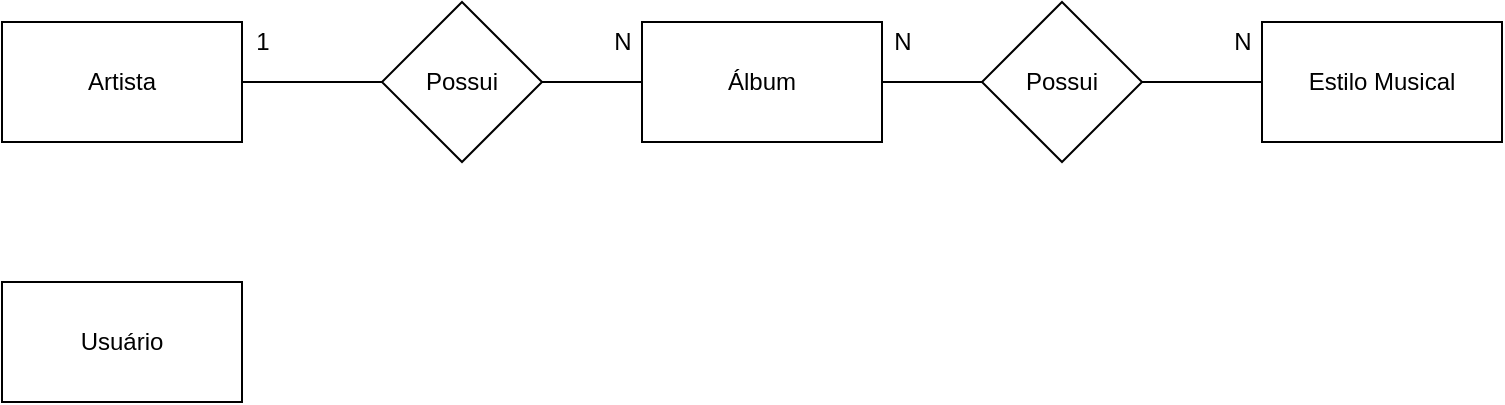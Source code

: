 <mxfile version="14.4.3" type="device"><diagram id="qfU6oqOvkQg-yibmjwOj" name="Página-1"><mxGraphModel dx="951" dy="806" grid="1" gridSize="10" guides="1" tooltips="1" connect="1" arrows="1" fold="1" page="1" pageScale="1" pageWidth="827" pageHeight="1169" math="0" shadow="0"><root><mxCell id="0"/><mxCell id="1" parent="0"/><mxCell id="wfvGNlr7EVlMk1wZUu2i-3" value="" style="edgeStyle=orthogonalEdgeStyle;rounded=0;orthogonalLoop=1;jettySize=auto;html=1;endArrow=none;endFill=0;" edge="1" parent="1" source="wfvGNlr7EVlMk1wZUu2i-1" target="wfvGNlr7EVlMk1wZUu2i-2"><mxGeometry relative="1" as="geometry"/></mxCell><mxCell id="wfvGNlr7EVlMk1wZUu2i-1" value="Artista" style="whiteSpace=wrap;html=1;" vertex="1" parent="1"><mxGeometry x="70" y="100" width="120" height="60" as="geometry"/></mxCell><mxCell id="wfvGNlr7EVlMk1wZUu2i-5" value="" style="edgeStyle=orthogonalEdgeStyle;rounded=0;orthogonalLoop=1;jettySize=auto;html=1;endArrow=none;endFill=0;" edge="1" parent="1" source="wfvGNlr7EVlMk1wZUu2i-2" target="wfvGNlr7EVlMk1wZUu2i-4"><mxGeometry relative="1" as="geometry"/></mxCell><mxCell id="wfvGNlr7EVlMk1wZUu2i-2" value="Possui" style="rhombus;whiteSpace=wrap;html=1;" vertex="1" parent="1"><mxGeometry x="260" y="90" width="80" height="80" as="geometry"/></mxCell><mxCell id="wfvGNlr7EVlMk1wZUu2i-7" value="" style="edgeStyle=orthogonalEdgeStyle;rounded=0;orthogonalLoop=1;jettySize=auto;html=1;endArrow=none;endFill=0;" edge="1" parent="1" source="wfvGNlr7EVlMk1wZUu2i-4" target="wfvGNlr7EVlMk1wZUu2i-6"><mxGeometry relative="1" as="geometry"/></mxCell><mxCell id="wfvGNlr7EVlMk1wZUu2i-4" value="Álbum" style="whiteSpace=wrap;html=1;" vertex="1" parent="1"><mxGeometry x="390" y="100" width="120" height="60" as="geometry"/></mxCell><mxCell id="wfvGNlr7EVlMk1wZUu2i-9" value="" style="edgeStyle=orthogonalEdgeStyle;rounded=0;orthogonalLoop=1;jettySize=auto;html=1;endArrow=none;endFill=0;" edge="1" parent="1" source="wfvGNlr7EVlMk1wZUu2i-6" target="wfvGNlr7EVlMk1wZUu2i-8"><mxGeometry relative="1" as="geometry"/></mxCell><mxCell id="wfvGNlr7EVlMk1wZUu2i-6" value="Possui" style="rhombus;whiteSpace=wrap;html=1;" vertex="1" parent="1"><mxGeometry x="560" y="90" width="80" height="80" as="geometry"/></mxCell><mxCell id="wfvGNlr7EVlMk1wZUu2i-8" value="Estilo Musical" style="whiteSpace=wrap;html=1;" vertex="1" parent="1"><mxGeometry x="700" y="100" width="120" height="60" as="geometry"/></mxCell><mxCell id="wfvGNlr7EVlMk1wZUu2i-10" value="1" style="text;html=1;align=center;verticalAlign=middle;resizable=0;points=[];autosize=1;" vertex="1" parent="1"><mxGeometry x="190" y="100" width="20" height="20" as="geometry"/></mxCell><mxCell id="wfvGNlr7EVlMk1wZUu2i-11" value="N" style="text;html=1;align=center;verticalAlign=middle;resizable=0;points=[];autosize=1;" vertex="1" parent="1"><mxGeometry x="370" y="100" width="20" height="20" as="geometry"/></mxCell><mxCell id="wfvGNlr7EVlMk1wZUu2i-12" value="N" style="text;html=1;align=center;verticalAlign=middle;resizable=0;points=[];autosize=1;" vertex="1" parent="1"><mxGeometry x="510" y="100" width="20" height="20" as="geometry"/></mxCell><mxCell id="wfvGNlr7EVlMk1wZUu2i-13" value="N" style="text;html=1;align=center;verticalAlign=middle;resizable=0;points=[];autosize=1;" vertex="1" parent="1"><mxGeometry x="680" y="100" width="20" height="20" as="geometry"/></mxCell><mxCell id="wfvGNlr7EVlMk1wZUu2i-14" value="Usuário" style="whiteSpace=wrap;html=1;" vertex="1" parent="1"><mxGeometry x="70" y="230" width="120" height="60" as="geometry"/></mxCell></root></mxGraphModel></diagram></mxfile>